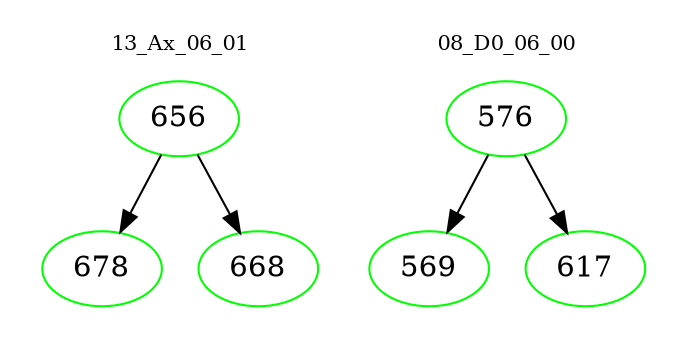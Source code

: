 digraph{
subgraph cluster_0 {
color = white
label = "13_Ax_06_01";
fontsize=10;
T0_656 [label="656", color="green"]
T0_656 -> T0_678 [color="black"]
T0_678 [label="678", color="green"]
T0_656 -> T0_668 [color="black"]
T0_668 [label="668", color="green"]
}
subgraph cluster_1 {
color = white
label = "08_D0_06_00";
fontsize=10;
T1_576 [label="576", color="green"]
T1_576 -> T1_569 [color="black"]
T1_569 [label="569", color="green"]
T1_576 -> T1_617 [color="black"]
T1_617 [label="617", color="green"]
}
}
